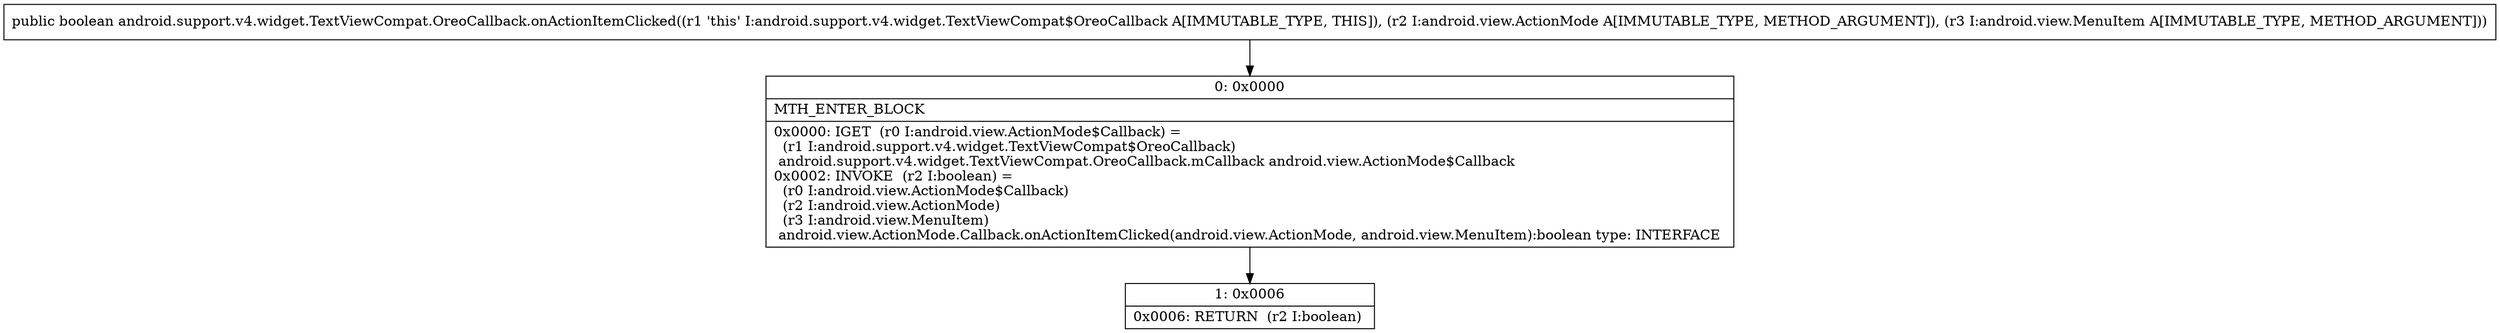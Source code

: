 digraph "CFG forandroid.support.v4.widget.TextViewCompat.OreoCallback.onActionItemClicked(Landroid\/view\/ActionMode;Landroid\/view\/MenuItem;)Z" {
Node_0 [shape=record,label="{0\:\ 0x0000|MTH_ENTER_BLOCK\l|0x0000: IGET  (r0 I:android.view.ActionMode$Callback) = \l  (r1 I:android.support.v4.widget.TextViewCompat$OreoCallback)\l android.support.v4.widget.TextViewCompat.OreoCallback.mCallback android.view.ActionMode$Callback \l0x0002: INVOKE  (r2 I:boolean) = \l  (r0 I:android.view.ActionMode$Callback)\l  (r2 I:android.view.ActionMode)\l  (r3 I:android.view.MenuItem)\l android.view.ActionMode.Callback.onActionItemClicked(android.view.ActionMode, android.view.MenuItem):boolean type: INTERFACE \l}"];
Node_1 [shape=record,label="{1\:\ 0x0006|0x0006: RETURN  (r2 I:boolean) \l}"];
MethodNode[shape=record,label="{public boolean android.support.v4.widget.TextViewCompat.OreoCallback.onActionItemClicked((r1 'this' I:android.support.v4.widget.TextViewCompat$OreoCallback A[IMMUTABLE_TYPE, THIS]), (r2 I:android.view.ActionMode A[IMMUTABLE_TYPE, METHOD_ARGUMENT]), (r3 I:android.view.MenuItem A[IMMUTABLE_TYPE, METHOD_ARGUMENT])) }"];
MethodNode -> Node_0;
Node_0 -> Node_1;
}

